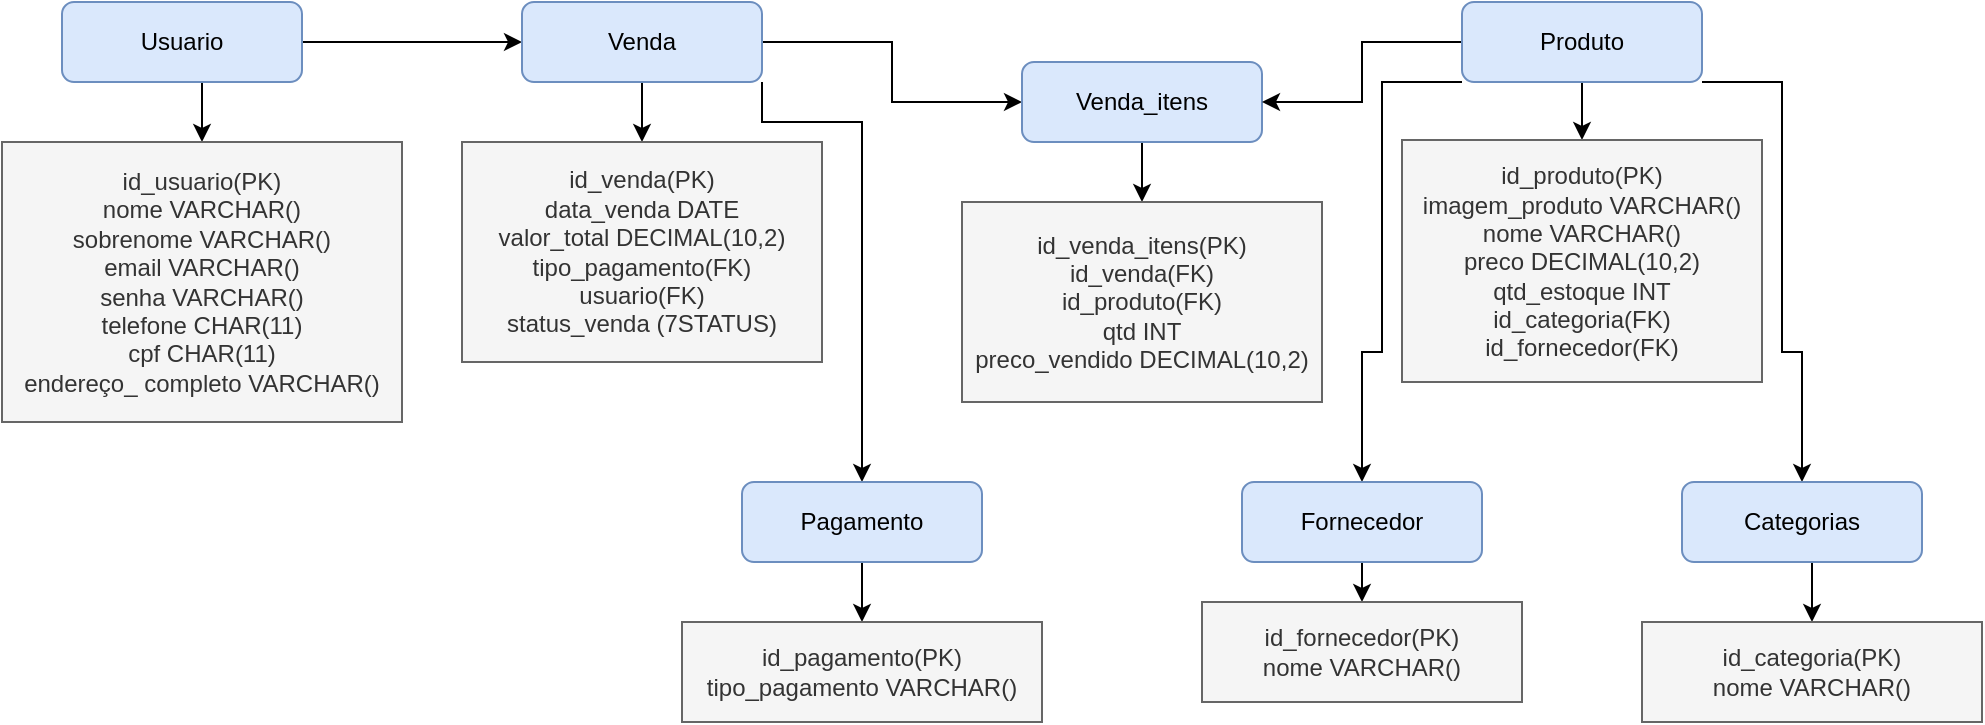 <mxfile version="20.3.7" type="github"><diagram id="T9msko7EEIsdczH0ZKGP" name="Página-1"><mxGraphModel dx="1822" dy="711" grid="1" gridSize="10" guides="0" tooltips="1" connect="1" arrows="1" fold="1" page="0" pageScale="1" pageWidth="827" pageHeight="1169" math="0" shadow="0"><root><mxCell id="0"/><mxCell id="1" parent="0"/><mxCell id="rLA2PMLqYe4GNbBmXhPl-4" style="edgeStyle=orthogonalEdgeStyle;rounded=0;orthogonalLoop=1;jettySize=auto;html=1;exitX=0.5;exitY=1;exitDx=0;exitDy=0;entryX=0.5;entryY=0;entryDx=0;entryDy=0;" parent="1" source="Y-w8QK3pEQVqhpm3u09O-3" target="rLA2PMLqYe4GNbBmXhPl-3" edge="1"><mxGeometry relative="1" as="geometry"/></mxCell><mxCell id="rLA2PMLqYe4GNbBmXhPl-15" style="edgeStyle=orthogonalEdgeStyle;rounded=0;orthogonalLoop=1;jettySize=auto;html=1;exitX=1;exitY=0.5;exitDx=0;exitDy=0;entryX=0;entryY=0.5;entryDx=0;entryDy=0;" parent="1" source="Y-w8QK3pEQVqhpm3u09O-3" target="rLA2PMLqYe4GNbBmXhPl-6" edge="1"><mxGeometry relative="1" as="geometry"/></mxCell><mxCell id="Y-w8QK3pEQVqhpm3u09O-3" value="Usuario" style="rounded=1;whiteSpace=wrap;html=1;fillColor=#dae8fc;strokeColor=#6c8ebf;" parent="1" vertex="1"><mxGeometry x="-10" y="80" width="120" height="40" as="geometry"/></mxCell><mxCell id="rLA2PMLqYe4GNbBmXhPl-3" value="id_usuario(PK)&lt;br&gt;nome VARCHAR()&lt;br&gt;sobrenome VARCHAR()&lt;br&gt;email VARCHAR()&lt;br&gt;senha VARCHAR()&lt;br&gt;telefone CHAR(11)&lt;br&gt;cpf CHAR(11)&lt;br&gt;endereço_ completo VARCHAR()" style="rounded=0;whiteSpace=wrap;html=1;fillColor=#f5f5f5;fontColor=#333333;strokeColor=#666666;" parent="1" vertex="1"><mxGeometry x="-40" y="150" width="200" height="140" as="geometry"/></mxCell><mxCell id="rLA2PMLqYe4GNbBmXhPl-5" style="edgeStyle=orthogonalEdgeStyle;rounded=0;orthogonalLoop=1;jettySize=auto;html=1;exitX=0.5;exitY=1;exitDx=0;exitDy=0;entryX=0.5;entryY=0;entryDx=0;entryDy=0;" parent="1" source="rLA2PMLqYe4GNbBmXhPl-6" target="rLA2PMLqYe4GNbBmXhPl-7" edge="1"><mxGeometry relative="1" as="geometry"/></mxCell><mxCell id="rLA2PMLqYe4GNbBmXhPl-30" style="edgeStyle=orthogonalEdgeStyle;rounded=0;orthogonalLoop=1;jettySize=auto;html=1;exitX=1;exitY=0.5;exitDx=0;exitDy=0;entryX=0;entryY=0.5;entryDx=0;entryDy=0;" parent="1" source="rLA2PMLqYe4GNbBmXhPl-6" target="rLA2PMLqYe4GNbBmXhPl-9" edge="1"><mxGeometry relative="1" as="geometry"/></mxCell><mxCell id="rLA2PMLqYe4GNbBmXhPl-37" style="edgeStyle=orthogonalEdgeStyle;rounded=0;orthogonalLoop=1;jettySize=auto;html=1;exitX=1;exitY=1;exitDx=0;exitDy=0;" parent="1" source="rLA2PMLqYe4GNbBmXhPl-6" target="rLA2PMLqYe4GNbBmXhPl-35" edge="1"><mxGeometry relative="1" as="geometry"><Array as="points"><mxPoint x="340" y="140"/><mxPoint x="390" y="140"/></Array></mxGeometry></mxCell><mxCell id="rLA2PMLqYe4GNbBmXhPl-6" value="Venda" style="rounded=1;whiteSpace=wrap;html=1;fillColor=#dae8fc;strokeColor=#6c8ebf;" parent="1" vertex="1"><mxGeometry x="220" y="80" width="120" height="40" as="geometry"/></mxCell><mxCell id="rLA2PMLqYe4GNbBmXhPl-7" value="id_venda(PK)&lt;br&gt;data_venda DATE&lt;br&gt;valor_total DECIMAL(10,2)&lt;br&gt;tipo_pagamento(FK)&lt;br&gt;usuario(FK)&lt;br&gt;status_venda (7STATUS)" style="rounded=0;whiteSpace=wrap;html=1;fillColor=#f5f5f5;fontColor=#333333;strokeColor=#666666;" parent="1" vertex="1"><mxGeometry x="190" y="150" width="180" height="110" as="geometry"/></mxCell><mxCell id="rLA2PMLqYe4GNbBmXhPl-8" style="edgeStyle=orthogonalEdgeStyle;rounded=0;orthogonalLoop=1;jettySize=auto;html=1;exitX=0.5;exitY=1;exitDx=0;exitDy=0;entryX=0.5;entryY=0;entryDx=0;entryDy=0;" parent="1" source="rLA2PMLqYe4GNbBmXhPl-9" target="rLA2PMLqYe4GNbBmXhPl-10" edge="1"><mxGeometry relative="1" as="geometry"/></mxCell><mxCell id="rLA2PMLqYe4GNbBmXhPl-9" value="Venda_itens" style="rounded=1;whiteSpace=wrap;html=1;fillColor=#dae8fc;strokeColor=#6c8ebf;" parent="1" vertex="1"><mxGeometry x="470" y="110" width="120" height="40" as="geometry"/></mxCell><mxCell id="rLA2PMLqYe4GNbBmXhPl-10" value="id_venda_itens(PK)&lt;br&gt;id_venda(FK)&lt;br&gt;id_produto(FK)&lt;br&gt;qtd INT&lt;br&gt;preco_vendido DECIMAL(10,2)" style="rounded=0;whiteSpace=wrap;html=1;fillColor=#f5f5f5;fontColor=#333333;strokeColor=#666666;" parent="1" vertex="1"><mxGeometry x="440" y="180" width="180" height="100" as="geometry"/></mxCell><mxCell id="rLA2PMLqYe4GNbBmXhPl-11" style="edgeStyle=orthogonalEdgeStyle;rounded=0;orthogonalLoop=1;jettySize=auto;html=1;exitX=0.5;exitY=1;exitDx=0;exitDy=0;entryX=0.5;entryY=0;entryDx=0;entryDy=0;" parent="1" source="rLA2PMLqYe4GNbBmXhPl-12" target="rLA2PMLqYe4GNbBmXhPl-13" edge="1"><mxGeometry relative="1" as="geometry"/></mxCell><mxCell id="rLA2PMLqYe4GNbBmXhPl-31" style="edgeStyle=orthogonalEdgeStyle;rounded=0;orthogonalLoop=1;jettySize=auto;html=1;exitX=0;exitY=0.5;exitDx=0;exitDy=0;entryX=1;entryY=0.5;entryDx=0;entryDy=0;" parent="1" source="rLA2PMLqYe4GNbBmXhPl-12" target="rLA2PMLqYe4GNbBmXhPl-9" edge="1"><mxGeometry relative="1" as="geometry"/></mxCell><mxCell id="rLA2PMLqYe4GNbBmXhPl-32" style="edgeStyle=orthogonalEdgeStyle;rounded=0;orthogonalLoop=1;jettySize=auto;html=1;exitX=0;exitY=1;exitDx=0;exitDy=0;entryX=0.5;entryY=0;entryDx=0;entryDy=0;" parent="1" source="rLA2PMLqYe4GNbBmXhPl-12" target="rLA2PMLqYe4GNbBmXhPl-19" edge="1"><mxGeometry relative="1" as="geometry"><Array as="points"><mxPoint x="650" y="120"/><mxPoint x="650" y="255"/><mxPoint x="640" y="255"/></Array></mxGeometry></mxCell><mxCell id="rLA2PMLqYe4GNbBmXhPl-33" style="edgeStyle=orthogonalEdgeStyle;rounded=0;orthogonalLoop=1;jettySize=auto;html=1;exitX=1;exitY=1;exitDx=0;exitDy=0;entryX=0.5;entryY=0;entryDx=0;entryDy=0;" parent="1" source="rLA2PMLqYe4GNbBmXhPl-12" target="rLA2PMLqYe4GNbBmXhPl-22" edge="1"><mxGeometry relative="1" as="geometry"><Array as="points"><mxPoint x="850" y="120"/><mxPoint x="850" y="255"/><mxPoint x="860" y="255"/></Array></mxGeometry></mxCell><mxCell id="rLA2PMLqYe4GNbBmXhPl-12" value="Produto" style="rounded=1;whiteSpace=wrap;html=1;fillColor=#dae8fc;strokeColor=#6c8ebf;" parent="1" vertex="1"><mxGeometry x="690" y="80" width="120" height="40" as="geometry"/></mxCell><mxCell id="rLA2PMLqYe4GNbBmXhPl-13" value="id_produto(PK)&lt;br&gt;imagem_produto VARCHAR()&lt;br&gt;nome VARCHAR()&lt;br&gt;preco DECIMAL(10,2)&lt;br&gt;qtd_estoque INT&lt;br&gt;id_categoria(FK)&lt;br&gt;id_fornecedor(FK)" style="rounded=0;whiteSpace=wrap;html=1;fillColor=#f5f5f5;fontColor=#333333;strokeColor=#666666;" parent="1" vertex="1"><mxGeometry x="660" y="149" width="180" height="121" as="geometry"/></mxCell><mxCell id="rLA2PMLqYe4GNbBmXhPl-18" style="edgeStyle=orthogonalEdgeStyle;rounded=0;orthogonalLoop=1;jettySize=auto;html=1;exitX=0.5;exitY=1;exitDx=0;exitDy=0;entryX=0.5;entryY=0;entryDx=0;entryDy=0;" parent="1" source="rLA2PMLqYe4GNbBmXhPl-19" target="rLA2PMLqYe4GNbBmXhPl-20" edge="1"><mxGeometry relative="1" as="geometry"/></mxCell><mxCell id="rLA2PMLqYe4GNbBmXhPl-19" value="Fornecedor" style="rounded=1;whiteSpace=wrap;html=1;fillColor=#dae8fc;strokeColor=#6c8ebf;" parent="1" vertex="1"><mxGeometry x="580" y="320" width="120" height="40" as="geometry"/></mxCell><mxCell id="rLA2PMLqYe4GNbBmXhPl-20" value="id_fornecedor(PK)&lt;br&gt;nome VARCHAR()" style="rounded=0;whiteSpace=wrap;html=1;fillColor=#f5f5f5;fontColor=#333333;strokeColor=#666666;" parent="1" vertex="1"><mxGeometry x="560" y="380" width="160" height="50" as="geometry"/></mxCell><mxCell id="rLA2PMLqYe4GNbBmXhPl-21" style="edgeStyle=orthogonalEdgeStyle;rounded=0;orthogonalLoop=1;jettySize=auto;html=1;exitX=0.5;exitY=1;exitDx=0;exitDy=0;entryX=0.5;entryY=0;entryDx=0;entryDy=0;" parent="1" source="rLA2PMLqYe4GNbBmXhPl-22" target="rLA2PMLqYe4GNbBmXhPl-23" edge="1"><mxGeometry relative="1" as="geometry"/></mxCell><mxCell id="rLA2PMLqYe4GNbBmXhPl-22" value="Categorias" style="rounded=1;whiteSpace=wrap;html=1;fillColor=#dae8fc;strokeColor=#6c8ebf;" parent="1" vertex="1"><mxGeometry x="800" y="320" width="120" height="40" as="geometry"/></mxCell><mxCell id="rLA2PMLqYe4GNbBmXhPl-23" value="id_categoria(PK)&lt;br&gt;nome VARCHAR()" style="rounded=0;whiteSpace=wrap;html=1;fillColor=#f5f5f5;fontColor=#333333;strokeColor=#666666;" parent="1" vertex="1"><mxGeometry x="780" y="390" width="170" height="50" as="geometry"/></mxCell><mxCell id="rLA2PMLqYe4GNbBmXhPl-34" style="edgeStyle=orthogonalEdgeStyle;rounded=0;orthogonalLoop=1;jettySize=auto;html=1;exitX=0.5;exitY=1;exitDx=0;exitDy=0;entryX=0.5;entryY=0;entryDx=0;entryDy=0;" parent="1" source="rLA2PMLqYe4GNbBmXhPl-35" target="rLA2PMLqYe4GNbBmXhPl-36" edge="1"><mxGeometry relative="1" as="geometry"/></mxCell><mxCell id="rLA2PMLqYe4GNbBmXhPl-35" value="Pagamento" style="rounded=1;whiteSpace=wrap;html=1;fillColor=#dae8fc;strokeColor=#6c8ebf;" parent="1" vertex="1"><mxGeometry x="330" y="320" width="120" height="40" as="geometry"/></mxCell><mxCell id="rLA2PMLqYe4GNbBmXhPl-36" value="id_pagamento(PK)&lt;br&gt;tipo_pagamento VARCHAR()" style="rounded=0;whiteSpace=wrap;html=1;fillColor=#f5f5f5;fontColor=#333333;strokeColor=#666666;" parent="1" vertex="1"><mxGeometry x="300" y="390" width="180" height="50" as="geometry"/></mxCell></root></mxGraphModel></diagram></mxfile>